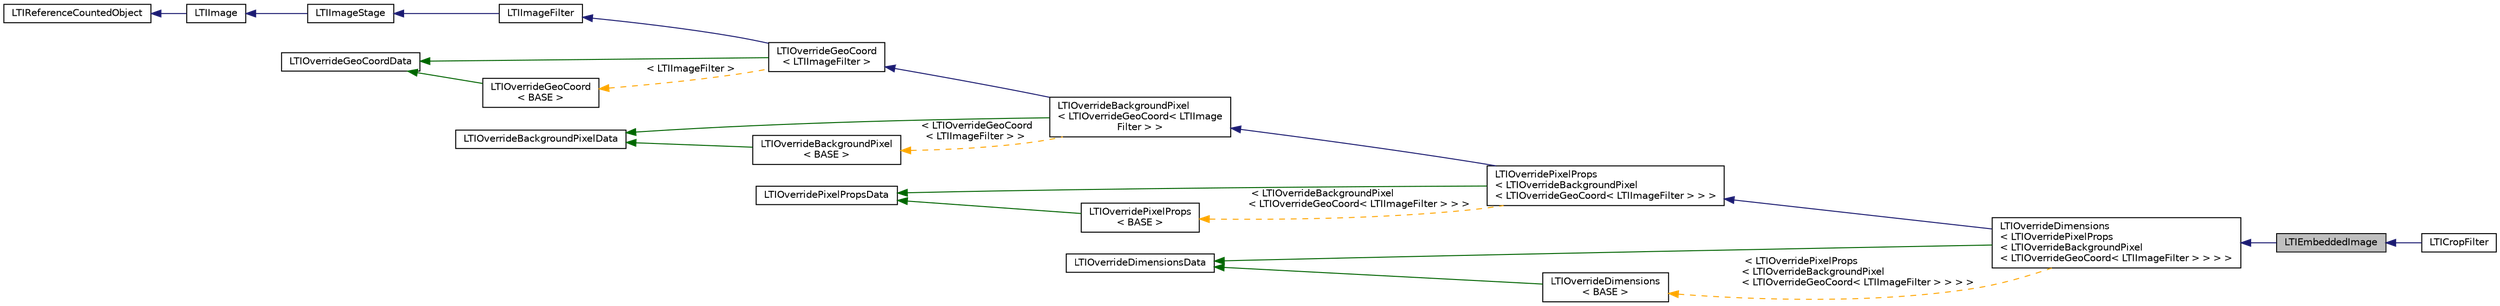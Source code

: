 digraph "LTIEmbeddedImage"
{
  bgcolor="transparent";
  edge [fontname="Helvetica",fontsize="10",labelfontname="Helvetica",labelfontsize="10"];
  node [fontname="Helvetica",fontsize="10",shape=record];
  rankdir="LR";
  Node1 [label="LTIEmbeddedImage",height=0.2,width=0.4,color="black", fillcolor="grey75", style="filled" fontcolor="black"];
  Node2 -> Node1 [dir="back",color="midnightblue",fontsize="10",style="solid",fontname="Helvetica"];
  Node2 [label="LTIOverrideDimensions\l\< LTIOverridePixelProps\l\< LTIOverrideBackgroundPixel\l\< LTIOverrideGeoCoord\< LTIImageFilter \> \> \> \>",height=0.2,width=0.4,color="black",URL="$a00079.html"];
  Node3 -> Node2 [dir="back",color="midnightblue",fontsize="10",style="solid",fontname="Helvetica"];
  Node3 [label="LTIOverridePixelProps\l\< LTIOverrideBackgroundPixel\l\< LTIOverrideGeoCoord\< LTIImageFilter \> \> \>",height=0.2,width=0.4,color="black",URL="$a00091.html"];
  Node4 -> Node3 [dir="back",color="midnightblue",fontsize="10",style="solid",fontname="Helvetica"];
  Node4 [label="LTIOverrideBackgroundPixel\l\< LTIOverrideGeoCoord\< LTIImage\lFilter \> \>",height=0.2,width=0.4,color="black",URL="$a00075.html"];
  Node5 -> Node4 [dir="back",color="midnightblue",fontsize="10",style="solid",fontname="Helvetica"];
  Node5 [label="LTIOverrideGeoCoord\l\< LTIImageFilter \>",height=0.2,width=0.4,color="black",URL="$a00081.html"];
  Node6 -> Node5 [dir="back",color="midnightblue",fontsize="10",style="solid",fontname="Helvetica"];
  Node6 [label="LTIImageFilter",height=0.2,width=0.4,color="black",URL="$a00053.html",tooltip="abstract class for implementing an image transform "];
  Node7 -> Node6 [dir="back",color="midnightblue",fontsize="10",style="solid",fontname="Helvetica"];
  Node7 [label="LTIImageStage",height=0.2,width=0.4,color="black",URL="$a00055.html",tooltip="abstract class for decoding from an image "];
  Node8 -> Node7 [dir="back",color="midnightblue",fontsize="10",style="solid",fontname="Helvetica"];
  Node8 [label="LTIImage",height=0.2,width=0.4,color="black",URL="$a00052.html",tooltip="abstract class representing an image "];
  Node9 -> Node8 [dir="back",color="midnightblue",fontsize="10",style="solid",fontname="Helvetica"];
  Node9 [label="LTIReferenceCountedObject",height=0.2,width=0.4,color="black",URL="$a00100.html",tooltip="LTIReferenceCountedObject is a base class for implementing reference counting. "];
  Node10 -> Node5 [dir="back",color="darkgreen",fontsize="10",style="solid",fontname="Helvetica"];
  Node10 [label="LTIOverrideGeoCoordData",height=0.2,width=0.4,color="black",URL="$a00082.html"];
  Node11 -> Node5 [dir="back",color="orange",fontsize="10",style="dashed",label=" \< LTIImageFilter \>" ,fontname="Helvetica"];
  Node11 [label="LTIOverrideGeoCoord\l\< BASE \>",height=0.2,width=0.4,color="black",URL="$a00081.html"];
  Node10 -> Node11 [dir="back",color="darkgreen",fontsize="10",style="solid",fontname="Helvetica"];
  Node12 -> Node4 [dir="back",color="darkgreen",fontsize="10",style="solid",fontname="Helvetica"];
  Node12 [label="LTIOverrideBackgroundPixelData",height=0.2,width=0.4,color="black",URL="$a00076.html"];
  Node13 -> Node4 [dir="back",color="orange",fontsize="10",style="dashed",label=" \< LTIOverrideGeoCoord\l\< LTIImageFilter \> \>" ,fontname="Helvetica"];
  Node13 [label="LTIOverrideBackgroundPixel\l\< BASE \>",height=0.2,width=0.4,color="black",URL="$a00075.html"];
  Node12 -> Node13 [dir="back",color="darkgreen",fontsize="10",style="solid",fontname="Helvetica"];
  Node14 -> Node3 [dir="back",color="darkgreen",fontsize="10",style="solid",fontname="Helvetica"];
  Node14 [label="LTIOverridePixelPropsData",height=0.2,width=0.4,color="black",URL="$a00092.html"];
  Node15 -> Node3 [dir="back",color="orange",fontsize="10",style="dashed",label=" \< LTIOverrideBackgroundPixel\l\< LTIOverrideGeoCoord\< LTIImageFilter \> \> \>" ,fontname="Helvetica"];
  Node15 [label="LTIOverridePixelProps\l\< BASE \>",height=0.2,width=0.4,color="black",URL="$a00091.html"];
  Node14 -> Node15 [dir="back",color="darkgreen",fontsize="10",style="solid",fontname="Helvetica"];
  Node16 -> Node2 [dir="back",color="darkgreen",fontsize="10",style="solid",fontname="Helvetica"];
  Node16 [label="LTIOverrideDimensionsData",height=0.2,width=0.4,color="black",URL="$a00080.html"];
  Node17 -> Node2 [dir="back",color="orange",fontsize="10",style="dashed",label=" \< LTIOverridePixelProps\l\< LTIOverrideBackgroundPixel\l\< LTIOverrideGeoCoord\< LTIImageFilter \> \> \> \>" ,fontname="Helvetica"];
  Node17 [label="LTIOverrideDimensions\l\< BASE \>",height=0.2,width=0.4,color="black",URL="$a00079.html"];
  Node16 -> Node17 [dir="back",color="darkgreen",fontsize="10",style="solid",fontname="Helvetica"];
  Node1 -> Node18 [dir="back",color="midnightblue",fontsize="10",style="solid",fontname="Helvetica"];
  Node18 [label="LTICropFilter",height=0.2,width=0.4,color="black",URL="$a00041.html",tooltip="crops the image stage to a smaller width and height "];
}
